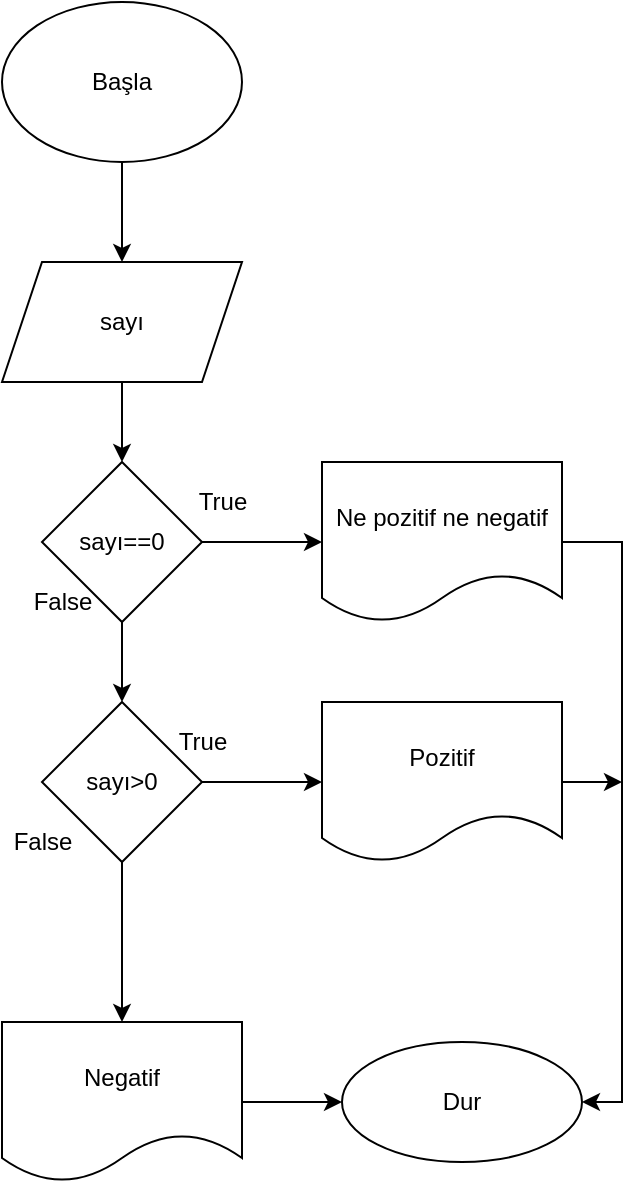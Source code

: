 <mxfile version="15.8.7" type="device"><diagram id="pB6gokDt8lTK_rUA4uEs" name="Sayfa -1"><mxGraphModel dx="1278" dy="641" grid="1" gridSize="10" guides="1" tooltips="1" connect="1" arrows="1" fold="1" page="1" pageScale="1" pageWidth="2339" pageHeight="3300" math="0" shadow="0"><root><mxCell id="0"/><mxCell id="1" parent="0"/><mxCell id="ChYMJeSo1btsP6TWaInz-3" value="" style="edgeStyle=orthogonalEdgeStyle;rounded=0;orthogonalLoop=1;jettySize=auto;html=1;" edge="1" parent="1" source="ChYMJeSo1btsP6TWaInz-1" target="ChYMJeSo1btsP6TWaInz-2"><mxGeometry relative="1" as="geometry"/></mxCell><mxCell id="ChYMJeSo1btsP6TWaInz-1" value="Başla" style="ellipse;whiteSpace=wrap;html=1;" vertex="1" parent="1"><mxGeometry x="430" width="120" height="80" as="geometry"/></mxCell><mxCell id="ChYMJeSo1btsP6TWaInz-5" value="" style="edgeStyle=orthogonalEdgeStyle;rounded=0;orthogonalLoop=1;jettySize=auto;html=1;" edge="1" parent="1" source="ChYMJeSo1btsP6TWaInz-2" target="ChYMJeSo1btsP6TWaInz-4"><mxGeometry relative="1" as="geometry"/></mxCell><mxCell id="ChYMJeSo1btsP6TWaInz-2" value="sayı" style="shape=parallelogram;perimeter=parallelogramPerimeter;whiteSpace=wrap;html=1;fixedSize=1;" vertex="1" parent="1"><mxGeometry x="430" y="130" width="120" height="60" as="geometry"/></mxCell><mxCell id="ChYMJeSo1btsP6TWaInz-7" value="" style="edgeStyle=orthogonalEdgeStyle;rounded=0;orthogonalLoop=1;jettySize=auto;html=1;" edge="1" parent="1" source="ChYMJeSo1btsP6TWaInz-4" target="ChYMJeSo1btsP6TWaInz-6"><mxGeometry relative="1" as="geometry"/></mxCell><mxCell id="ChYMJeSo1btsP6TWaInz-11" value="" style="edgeStyle=orthogonalEdgeStyle;rounded=0;orthogonalLoop=1;jettySize=auto;html=1;" edge="1" parent="1" source="ChYMJeSo1btsP6TWaInz-4" target="ChYMJeSo1btsP6TWaInz-10"><mxGeometry relative="1" as="geometry"/></mxCell><mxCell id="ChYMJeSo1btsP6TWaInz-4" value="sayı==0" style="rhombus;whiteSpace=wrap;html=1;" vertex="1" parent="1"><mxGeometry x="450" y="230" width="80" height="80" as="geometry"/></mxCell><mxCell id="ChYMJeSo1btsP6TWaInz-20" style="edgeStyle=orthogonalEdgeStyle;rounded=0;orthogonalLoop=1;jettySize=auto;html=1;exitX=1;exitY=0.5;exitDx=0;exitDy=0;entryX=1;entryY=0.5;entryDx=0;entryDy=0;" edge="1" parent="1" source="ChYMJeSo1btsP6TWaInz-6" target="ChYMJeSo1btsP6TWaInz-18"><mxGeometry relative="1" as="geometry"/></mxCell><mxCell id="ChYMJeSo1btsP6TWaInz-6" value="Ne pozitif ne negatif" style="shape=document;whiteSpace=wrap;html=1;boundedLbl=1;" vertex="1" parent="1"><mxGeometry x="590" y="230" width="120" height="80" as="geometry"/></mxCell><mxCell id="ChYMJeSo1btsP6TWaInz-8" value="True" style="text;html=1;align=center;verticalAlign=middle;resizable=0;points=[];autosize=1;strokeColor=none;fillColor=none;" vertex="1" parent="1"><mxGeometry x="520" y="240" width="40" height="20" as="geometry"/></mxCell><mxCell id="ChYMJeSo1btsP6TWaInz-9" value="False" style="text;html=1;align=center;verticalAlign=middle;resizable=0;points=[];autosize=1;strokeColor=none;fillColor=none;" vertex="1" parent="1"><mxGeometry x="440" y="290" width="40" height="20" as="geometry"/></mxCell><mxCell id="ChYMJeSo1btsP6TWaInz-15" value="" style="edgeStyle=orthogonalEdgeStyle;rounded=0;orthogonalLoop=1;jettySize=auto;html=1;" edge="1" parent="1" source="ChYMJeSo1btsP6TWaInz-10" target="ChYMJeSo1btsP6TWaInz-14"><mxGeometry relative="1" as="geometry"/></mxCell><mxCell id="ChYMJeSo1btsP6TWaInz-17" value="" style="edgeStyle=orthogonalEdgeStyle;rounded=0;orthogonalLoop=1;jettySize=auto;html=1;" edge="1" parent="1" source="ChYMJeSo1btsP6TWaInz-10" target="ChYMJeSo1btsP6TWaInz-16"><mxGeometry relative="1" as="geometry"/></mxCell><mxCell id="ChYMJeSo1btsP6TWaInz-10" value="sayı&amp;gt;0" style="rhombus;whiteSpace=wrap;html=1;" vertex="1" parent="1"><mxGeometry x="450" y="350" width="80" height="80" as="geometry"/></mxCell><mxCell id="ChYMJeSo1btsP6TWaInz-12" value="True" style="text;html=1;align=center;verticalAlign=middle;resizable=0;points=[];autosize=1;strokeColor=none;fillColor=none;" vertex="1" parent="1"><mxGeometry x="510" y="360" width="40" height="20" as="geometry"/></mxCell><mxCell id="ChYMJeSo1btsP6TWaInz-13" value="False" style="text;html=1;align=center;verticalAlign=middle;resizable=0;points=[];autosize=1;strokeColor=none;fillColor=none;" vertex="1" parent="1"><mxGeometry x="430" y="410" width="40" height="20" as="geometry"/></mxCell><mxCell id="ChYMJeSo1btsP6TWaInz-21" style="edgeStyle=orthogonalEdgeStyle;rounded=0;orthogonalLoop=1;jettySize=auto;html=1;exitX=1;exitY=0.5;exitDx=0;exitDy=0;" edge="1" parent="1" source="ChYMJeSo1btsP6TWaInz-14"><mxGeometry relative="1" as="geometry"><mxPoint x="740" y="390" as="targetPoint"/></mxGeometry></mxCell><mxCell id="ChYMJeSo1btsP6TWaInz-14" value="Pozitif" style="shape=document;whiteSpace=wrap;html=1;boundedLbl=1;" vertex="1" parent="1"><mxGeometry x="590" y="350" width="120" height="80" as="geometry"/></mxCell><mxCell id="ChYMJeSo1btsP6TWaInz-19" value="" style="edgeStyle=orthogonalEdgeStyle;rounded=0;orthogonalLoop=1;jettySize=auto;html=1;" edge="1" parent="1" source="ChYMJeSo1btsP6TWaInz-16" target="ChYMJeSo1btsP6TWaInz-18"><mxGeometry relative="1" as="geometry"/></mxCell><mxCell id="ChYMJeSo1btsP6TWaInz-16" value="Negatif" style="shape=document;whiteSpace=wrap;html=1;boundedLbl=1;" vertex="1" parent="1"><mxGeometry x="430" y="510" width="120" height="80" as="geometry"/></mxCell><mxCell id="ChYMJeSo1btsP6TWaInz-18" value="Dur" style="ellipse;whiteSpace=wrap;html=1;" vertex="1" parent="1"><mxGeometry x="600" y="520" width="120" height="60" as="geometry"/></mxCell></root></mxGraphModel></diagram></mxfile>